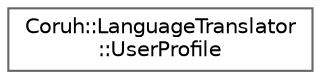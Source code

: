 digraph "Graphical Class Hierarchy"
{
 // INTERACTIVE_SVG=YES
 // LATEX_PDF_SIZE
  bgcolor="transparent";
  edge [fontname=Helvetica,fontsize=10,labelfontname=Helvetica,labelfontsize=10];
  node [fontname=Helvetica,fontsize=10,shape=box,height=0.2,width=0.4];
  rankdir="LR";
  Node0 [id="Node000000",label="Coruh::LanguageTranslator\l::UserProfile",height=0.2,width=0.4,color="grey40", fillcolor="white", style="filled",URL="$struct_coruh_1_1_language_translator_1_1_user_profile.html",tooltip="Kullanıcı profili bilgileri."];
}
